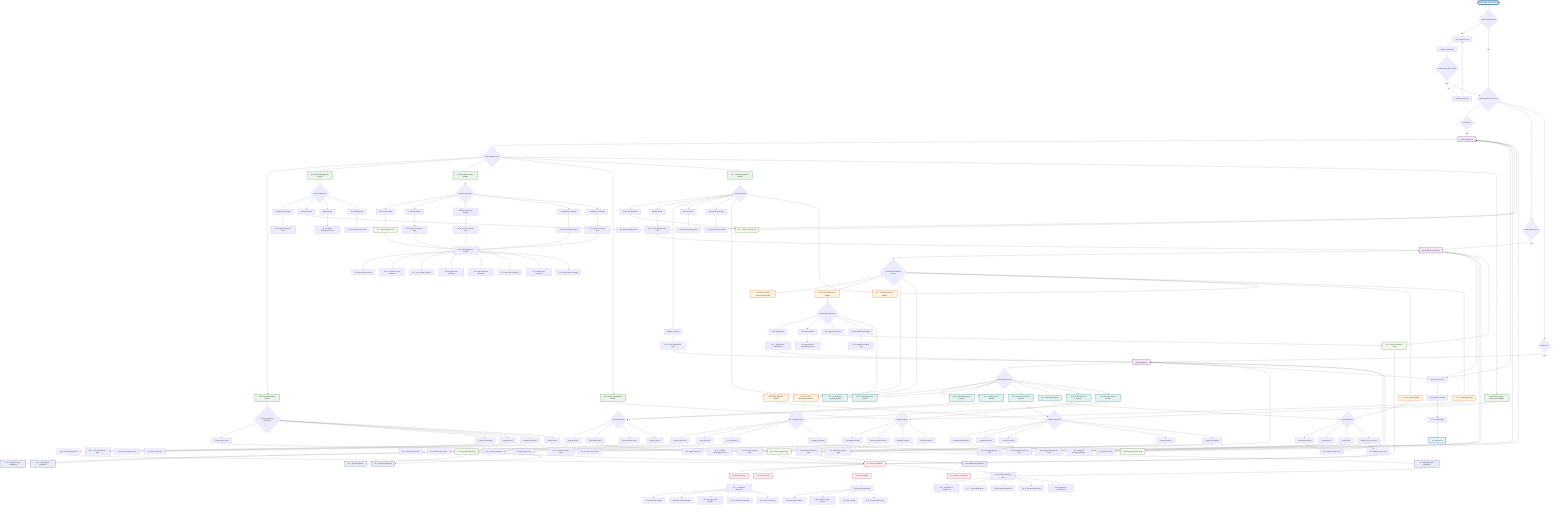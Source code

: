 ﻿flowchart TD
    %% ========================================
    %% MASTER SYSTEM FLOWCHART OVERVIEW
    %% ========================================
    
    Start([PredictiMed System Access]) --> SystemAuth{System Authentication}
    SystemAuth -->|No| LoginProcess[User Login Process]
    SystemAuth -->|Yes| RoleBasedAccess{Role-based Access Control}
    
    LoginProcess --> AuthValidation[Validate Credentials]
    AuthValidation --> AuthSuccess{Authentication Successful?}
    AuthSuccess -->|No| AuthError[Authentication Error]
    AuthSuccess -->|Yes| RoleBasedAccess
    AuthError --> LoginProcess
    
    %% Role-based System Access
    RoleBasedAccess --> AdminAccess{Admin Role?}
    RoleBasedAccess --> HealthWorkerAccess{Health Worker Role?}
    RoleBasedAccess --> ClientAccess{Client Role?}
    
    %% Admin Dashboard Access
    AdminAccess -->|Yes| AdminDashboard[Admin Dashboard]
    AdminDashboard --> AdminModules{Admin Module Access}
    
    AdminModules --> UserManagementModule[ðŸ‘¥ User Management Module]
    AdminModules --> ContentManagementModule[ðŸ“ Content Management Module]
    AdminModules --> SystemAnalyticsModule[ðŸ“Š System Analytics Module]
    AdminModules --> LocationManagementModule[ðŸ“ Location Management Module]
    AdminModules --> EventManagementModule[ðŸ“… Event Management Module]
    AdminModules --> ProgramManagementModule[ðŸ¥ Health Program Management Module]
    
    %% Health Worker Dashboard Access
    HealthWorkerAccess -->|Yes| HealthWorkerDashboard[Health Worker Dashboard]
    HealthWorkerDashboard --> HealthWorkerModules{Health Worker Module Access}
    
    HealthWorkerModules --> PatientManagementModule[ðŸ‘¨â€âš•ï¸ Patient Management Module]
    HealthWorkerModules --> VirtualConsultationModule[ðŸ’» Virtual Consultation Module]
    HealthWorkerModules --> HealthProgramsModule[ðŸ¥ Health Programs Module]
    HealthWorkerModules --> QRCodeManagementModule[ðŸ“± QR Code Management Module]
    HealthWorkerModules --> ChatSupportModule[ðŸ’¬ Chat Support Module]
    HealthWorkerModules --> EventCoordinationModule[ðŸ“… Event Coordination Module]
    HealthWorkerModules --> SpotMapModule[ðŸ—ºï¸ Spot Map Module]
    
    %% Client Dashboard Access
    ClientAccess -->|Yes| ClientDashboard[Client Dashboard]
    ClientDashboard --> ClientModules{Client Module Access}
    
    ClientModules --> ProfileManagementModule[ðŸ‘¤ Profile Management Module]
    ClientModules --> ConsultationBookingModule[ðŸ“… Consultation Booking Module]
    ClientModules --> HealthRecordsModule[ðŸ“‹ Health Records Module]
    ClientModules --> EventRegistrationModule[ðŸŽ¯ Event Registration Module]
    ClientModules --> ProgramEnrollmentModule[ðŸ“š Program Enrollment Module]
    ClientModules --> ChatInquiryModule[ðŸ’¬ Chat Inquiry Module]
    ClientModules --> LocationServicesModule[ðŸ“ Location Services Module]
    ClientModules --> QRCodeAccessModule[ðŸ“± QR Code Access Module]
    
    %% User Management Module Flow
    UserManagementModule --> UserMgmtOperations{User Management Operations}
    UserMgmtOperations --> CreateAccount[Create New Account]
    UserMgmtOperations --> EditAccount[Edit Account Details]
    UserMgmtOperations --> DeleteAccount[Delete Account]
    UserMgmtOperations --> ManageRoles[Manage User Roles]
    UserMgmtOperations --> ViewAllUsers[View All Users]
    
    CreateAccount --> AccountCreationFlow[ðŸ“‹ Account Creation Flow]
    EditAccount --> AccountEditingFlow[âœï¸ Account Editing Flow]
    DeleteAccount --> AccountDeletionFlow[ðŸ—‘ï¸ Account Deletion Flow]
    ManageRoles --> RoleManagementFlow[ðŸ” Role Management Flow]
    
    %% Chat Module Flow
    ChatInquiryModule --> ChatOperations{Chat Operations}
    ChatSupportModule --> ChatOperations
    
    ChatOperations --> NewInquiry[Create New Inquiry]
    ChatOperations --> ViewInquiries[View Inquiries]
    ChatOperations --> FAQAccess[Access FAQ]
    ChatOperations --> MedicalFormsChat[Medical Forms via Chat]
    
    NewInquiry --> InquiryFlow[ðŸ’¬ Inquiry Creation Flow]
    ViewInquiries --> InquiryManagementFlow[ðŸ‘€ Inquiry Management Flow]
    FAQAccess --> FAQFlow[â“ FAQ Access Flow]
    MedicalFormsChat --> MedicalFormsFlow[ðŸ“‹ Medical Forms Flow]
    
    %% Virtual Consultation Module Flow
    VirtualConsultationModule --> ConsultationOperations{Consultation Operations}
    ConsultationBookingModule --> ConsultationOperations
    
    ConsultationOperations --> BookAppointment[Book Appointment]
    ConsultationOperations --> ViewAppointments[View Appointments]
    ConsultationOperations --> JoinConsultation[Join Virtual Consultation]
    ConsultationOperations --> CheckSchedules[Check Available Schedules]
    
    BookAppointment --> AppointmentBookingFlow[ðŸ“… Appointment Booking Flow]
    ViewAppointments --> AppointmentManagementFlow[ðŸ“‹ Appointment Management Flow]
    JoinConsultation --> VirtualConsultationFlow[ðŸ’» Virtual Consultation Flow]
    CheckSchedules --> ScheduleCheckingFlow[ðŸ• Schedule Checking Flow]
    
    %% QR Code Module Flow
    QRCodeManagementModule --> QROperations{QR Code Operations}
    QRCodeAccessModule --> QROperations
    
    QROperations --> GenerateQR[Generate QR Code]
    QROperations --> ScanQR[Scan QR Code]
    QROperations --> ViewQRHistory[View QR History]
    QROperations --> ManageQRCodes[Manage QR Codes]
    
    GenerateQR --> QRGenerationFlow[ðŸ“± QR Generation Flow]
    ScanQR --> QRScanningFlow[ðŸ“· QR Scanning Flow]
    ViewQRHistory --> QRHistoryFlow[ðŸ“Š QR History Flow]
    ManageQRCodes --> QRManagementFlow[âš™ï¸ QR Management Flow]
    
    %% Events & Seminars Module Flow
    EventManagementModule --> EventOperations{Event Operations}
    EventCoordinationModule --> EventOperations
    EventRegistrationModule --> EventOperations
    
    EventOperations --> CreateEvent[Create Event/Seminar]
    EventOperations --> ManageEvent[Manage Events]
    EventOperations --> RegisterForEvent[Register for Event]
    EventOperations --> ViewEvents[View All Events]
    EventOperations --> EventAnnouncements[Event Announcements]
    
    CreateEvent --> EventCreationFlow[ðŸ“… Event Creation Flow]
    ManageEvent --> EventManagementFlow[âš™ï¸ Event Management Flow]
    RegisterForEvent --> EventRegistrationFlow[ðŸŽ¯ Event Registration Flow]
    ViewEvents --> EventBrowsingFlow[ðŸ‘€ Event Browsing Flow]
    EventAnnouncements --> AnnouncementFlow[ðŸ“¢ Announcement Flow]
    
    %% Health Programs Module Flow
    ProgramManagementModule --> ProgramOperations{Program Operations}
    HealthProgramsModule --> ProgramOperations
    ProgramEnrollmentModule --> ProgramOperations
    
    ProgramOperations --> CreateProgram[Create Health Program]
    ProgramOperations --> ManageProgram[Manage Programs]
    ProgramOperations --> EnrollInProgram[Enroll in Program]
    ProgramOperations --> ViewPrograms[Browse Programs]
    ProgramOperations --> ProgramReminders[Program Reminders]
    
    CreateProgram --> ProgramCreationFlow[ðŸ¥ Program Creation Flow]
    ManageProgram --> ProgramManagementFlow[âš™ï¸ Program Management Flow]
    EnrollInProgram --> ProgramEnrollmentFlow[ðŸ“š Program Enrollment Flow]
    ViewPrograms --> ProgramBrowsingFlow[ðŸ‘€ Program Browsing Flow]
    ProgramReminders --> ReminderSystemFlow[ðŸ“± Reminder System Flow]
    
    %% Spot Map Module Flow
    SpotMapModule --> MapOperations{Map Operations}
    LocationServicesModule --> MapOperations
    LocationManagementModule --> MapOperations
    
    MapOperations --> ViewMap[View Interactive Map]
    MapOperations --> SearchLocations[Search Health Facilities]
    MapOperations --> ManageLocations[Manage Locations]
    MapOperations --> LocationAnalytics[Location Analytics]
    
    ViewMap --> InteractiveMapFlow[ðŸ—ºï¸ Interactive Map Flow]
    SearchLocations --> LocationSearchFlow[ðŸ” Location Search Flow]
    ManageLocations --> LocationManagementFlow[âš™ï¸ Location Management Flow]
    LocationAnalytics --> LocationAnalyticsFlow[ðŸ“Š Location Analytics Flow]
    
    %% Content Management Module Flow
    ContentManagementModule --> ContentOperations{Content Operations}
    
    ContentOperations --> ManagePages[Manage Client Pages]
    ContentOperations --> ManageContent[Manage Content]
    ContentOperations --> MediaLibrary[Media Library]
    ContentOperations --> SEOManagement[SEO Management]
    
    ManagePages --> PageManagementFlow[ðŸ“ Page Management Flow]
    ManageContent --> ContentEditingFlow[âœï¸ Content Editing Flow]
    MediaLibrary --> MediaManagementFlow[ðŸ–¼ï¸ Media Management Flow]
    SEOManagement --> SEOOptimizationFlow[ðŸ” SEO Optimization Flow]
    
    %% Analytics Module Flow
    SystemAnalyticsModule --> AnalyticsOperations{Analytics Operations}
    
    AnalyticsOperations --> ViewTrends[View Trends Graph]
    AnalyticsOperations --> GenerateReports[Generate Reports]
    AnalyticsOperations --> RecordsAnalysis[Number of Records Analysis]
    AnalyticsOperations --> RatesAnalysis[Average Rates Analysis]
    AnalyticsOperations --> CategoryAnalytics[Analytics per Category]
    
    ViewTrends --> TrendsAnalysisFlow[ðŸ“ˆ Trends Analysis Flow]
    GenerateReports --> ReportGenerationFlow[ðŸ“Š Report Generation Flow]
    RecordsAnalysis --> RecordsAnalyticsFlow[ðŸ”¢ Records Analytics Flow]
    RatesAnalysis --> RatesAnalysisFlow[ðŸ“Š Rates Analysis Flow]
    CategoryAnalytics --> CategoryAnalyticsFlow[ðŸ“‹ Category Analytics Flow]
    
    %% Profile Management Flow
    ProfileManagementModule --> ProfileOperations{Profile Operations}
    HealthRecordsModule --> ProfileOperations
    
    ProfileOperations --> ViewProfile[View My Profile]
    ProfileOperations --> EditProfile[Edit Profile Details]
    ProfileOperations --> HealthRecords[View Health Records]
    ProfileOperations --> MedicalHistory[Medical History]
    
    ViewProfile --> ProfileViewFlow[ðŸ‘¤ Profile View Flow]
    EditProfile --> ProfileEditFlow[âœï¸ Profile Edit Flow]
    HealthRecords --> HealthRecordsFlow[ðŸ“‹ Health Records Flow]
    MedicalHistory --> MedicalHistoryFlow[ðŸ¥ Medical History Flow]
    
    %% Cross-Module Integrations
    %% QR Code Integration Points
    QRGenerationFlow --> MedicalFormsIntegration[ðŸ”— Medical Forms Integration]
    QRGenerationFlow --> AppointmentIntegration[ðŸ”— Appointment Integration]
    QRGenerationFlow --> EventIntegration[ðŸ”— Event Integration]
    QRGenerationFlow --> ProgramIntegration[ðŸ”— Program Integration]
    
    %% Reminder System Integration Points
    ReminderSystemFlow --> SMSEmailIntegration[ðŸ“± SMS/Email Integration]
    ReminderSystemFlow --> AppNotificationIntegration[ðŸ“² App Notification Integration]
    
    %% Analytics Integration Points
    TrendsAnalysisFlow --> DataAggregationService[ðŸ”„ Data Aggregation Service]
    ReportGenerationFlow --> DataAggregationService
    RecordsAnalyticsFlow --> DataAggregationService
    RatesAnalysisFlow --> DataAggregationService
    CategoryAnalyticsFlow --> DataAggregationService
    
    DataAggregationService --> UserDataCollection[ðŸ‘¥ User Data Collection]
    DataAggregationService --> ConsultationDataCollection[ðŸ’» Consultation Data Collection]
    DataAggregationService --> EventDataCollection[ðŸ“… Event Data Collection]
    DataAggregationService --> ProgramDataCollection[ðŸ¥ Program Data Collection]
    DataAggregationService --> QRDataCollection[ðŸ“± QR Code Data Collection]
    DataAggregationService --> ChatDataCollection[ðŸ’¬ Chat Data Collection]
    DataAggregationService --> LocationDataCollection[ðŸ“ Location Data Collection]
    DataAggregationService --> ContentDataCollection[ðŸ“ Content Data Collection]
    
    %% System-wide Features
    %% Notification System
    SMSEmailIntegration --> NotificationHub[ðŸ“¢ Central Notification Hub]
    AppNotificationIntegration --> NotificationHub
    
    NotificationHub --> AppointmentNotifications[ðŸ“… Appointment Notifications]
    NotificationHub --> EventNotifications[ðŸ“… Event Notifications]
    NotificationHub --> ProgramNotifications[ðŸ¥ Program Notifications]
    NotificationHub --> SystemNotifications[âš™ï¸ System Notifications]
    NotificationHub --> EmergencyNotifications[ðŸš¨ Emergency Notifications]
    
    %% Security & Privacy Layer
    AccountCreationFlow --> SecurityValidation[ðŸ”’ Security Validation]
    AccountEditingFlow --> SecurityValidation
    VirtualConsultationFlow --> SecurityValidation
    QRGenerationFlow --> SecurityValidation
    MedicalFormsFlow --> SecurityValidation
    
    SecurityValidation --> DataEncryption[ðŸ” Data Encryption]
    SecurityValidation --> AccessControl[ðŸ”‘ Access Control]
    SecurityValidation --> AuditLogging[ðŸ“‹ Audit Logging]
    SecurityValidation --> PrivacyCompliance[ðŸ›¡ï¸ Privacy Compliance]
    
    %% Data Storage & Management
    DataEncryption --> DatabaseOperations[ðŸ—„ï¸ Database Operations]
    DatabaseOperations --> UserDataStorage[ðŸ‘¥ User Data Storage]
    DatabaseOperations --> MedicalDataStorage[ðŸ¥ Medical Data Storage]
    DatabaseOperations --> AnalyticsDataStorage[ðŸ“Š Analytics Data Storage]
    DatabaseOperations --> MediaDataStorage[ðŸ–¼ï¸ Media Data Storage]
    DatabaseOperations --> LogDataStorage[ðŸ“‹ Log Data Storage]
    
    %% System Performance & Monitoring
    AuditLogging --> SystemMonitoring[ðŸ“Š System Monitoring]
    SystemMonitoring --> PerformanceMetrics[âš¡ Performance Metrics]
    SystemMonitoring --> HealthChecks[ðŸ©º System Health Checks]
    SystemMonitoring --> ErrorTracking[ðŸ› Error Tracking]
    SystemMonitoring --> ResourceMonitoring[ðŸ’¾ Resource Monitoring]
    
    %% Return Paths to Main Dashboard
    AccountCreationFlow --> AdminDashboard
    EventCreationFlow --> AdminDashboard
    ProgramCreationFlow --> AdminDashboard
    ContentEditingFlow --> AdminDashboard
    
    VirtualConsultationFlow --> HealthWorkerDashboard
    ProgramManagementFlow --> HealthWorkerDashboard
    EventManagementFlow --> HealthWorkerDashboard
    QRManagementFlow --> HealthWorkerDashboard
    
    AppointmentBookingFlow --> ClientDashboard
    EventRegistrationFlow --> ClientDashboard
    ProgramEnrollmentFlow --> ClientDashboard
    ProfileEditFlow --> ClientDashboard
    InquiryFlow --> ClientDashboard
    
    %% System Exit Points
    AdminDashboard --> SystemLogout[ðŸšª System Logout]
    HealthWorkerDashboard --> SystemLogout
    ClientDashboard --> SystemLogout
    
    SystemLogout --> SessionCleanup[ðŸ§¹ Session Cleanup]
    SessionCleanup --> SecurityAudit[ðŸ”’ Security Audit]
    SecurityAudit --> SystemExit[ðŸ‘‹ System Exit]
    
    %% Styling
    classDef startEnd fill:#e1f5fe,stroke:#01579b,stroke-width:3px
    classDef dashboard fill:#f3e5f5,stroke:#4a148c,stroke-width:2px
    classDef adminModule fill:#e8f5e8,stroke:#2e7d32,stroke-width:2px
    classDef healthWorkerModule fill:#fff3e0,stroke:#e65100,stroke-width:2px
    classDef clientModule fill:#e0f2f1,stroke:#00695c,stroke-width:2px
    classDef security fill:#ffebee,stroke:#c62828,stroke-width:2px
    classDef integration fill:#e8eaf6,stroke:#3f51b5,stroke-width:2px
    classDef flow fill:#f1f8e9,stroke:#33691e,stroke-width:2px
    classDef system fill:#fce4ec,stroke:#880e4f,stroke-width:2px
    
    class Start,SystemExit startEnd
    class AdminDashboard,HealthWorkerDashboard,ClientDashboard dashboard
    class UserManagementModule,ContentManagementModule,SystemAnalyticsModule,LocationManagementModule,EventManagementModule,ProgramManagementModule adminModule
    class PatientManagementModule,VirtualConsultationModule,HealthProgramsModule,QRCodeManagementModule,ChatSupportModule,EventCoordinationModule,SpotMapModule healthWorkerModule
    class ProfileManagementModule,ConsultationBookingModule,HealthRecordsModule,EventRegistrationModule,ProgramEnrollmentModule,ChatInquiryModule,LocationServicesModule,QRCodeAccessModule clientModule
    class SecurityValidation,DataEncryption,AccessControl,AuditLogging,PrivacyCompliance security
    class MedicalFormsIntegration,AppointmentIntegration,EventIntegration,ProgramIntegration,SMSEmailIntegration,AppNotificationIntegration integration
    class AccountCreationFlow,EventCreationFlow,ProgramCreationFlow,VirtualConsultationFlow,QRGenerationFlow,TrendsAnalysisFlow flow